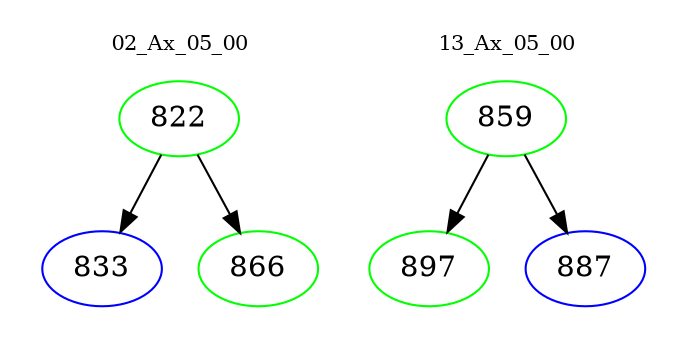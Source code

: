 digraph{
subgraph cluster_0 {
color = white
label = "02_Ax_05_00";
fontsize=10;
T0_822 [label="822", color="green"]
T0_822 -> T0_833 [color="black"]
T0_833 [label="833", color="blue"]
T0_822 -> T0_866 [color="black"]
T0_866 [label="866", color="green"]
}
subgraph cluster_1 {
color = white
label = "13_Ax_05_00";
fontsize=10;
T1_859 [label="859", color="green"]
T1_859 -> T1_897 [color="black"]
T1_897 [label="897", color="green"]
T1_859 -> T1_887 [color="black"]
T1_887 [label="887", color="blue"]
}
}
